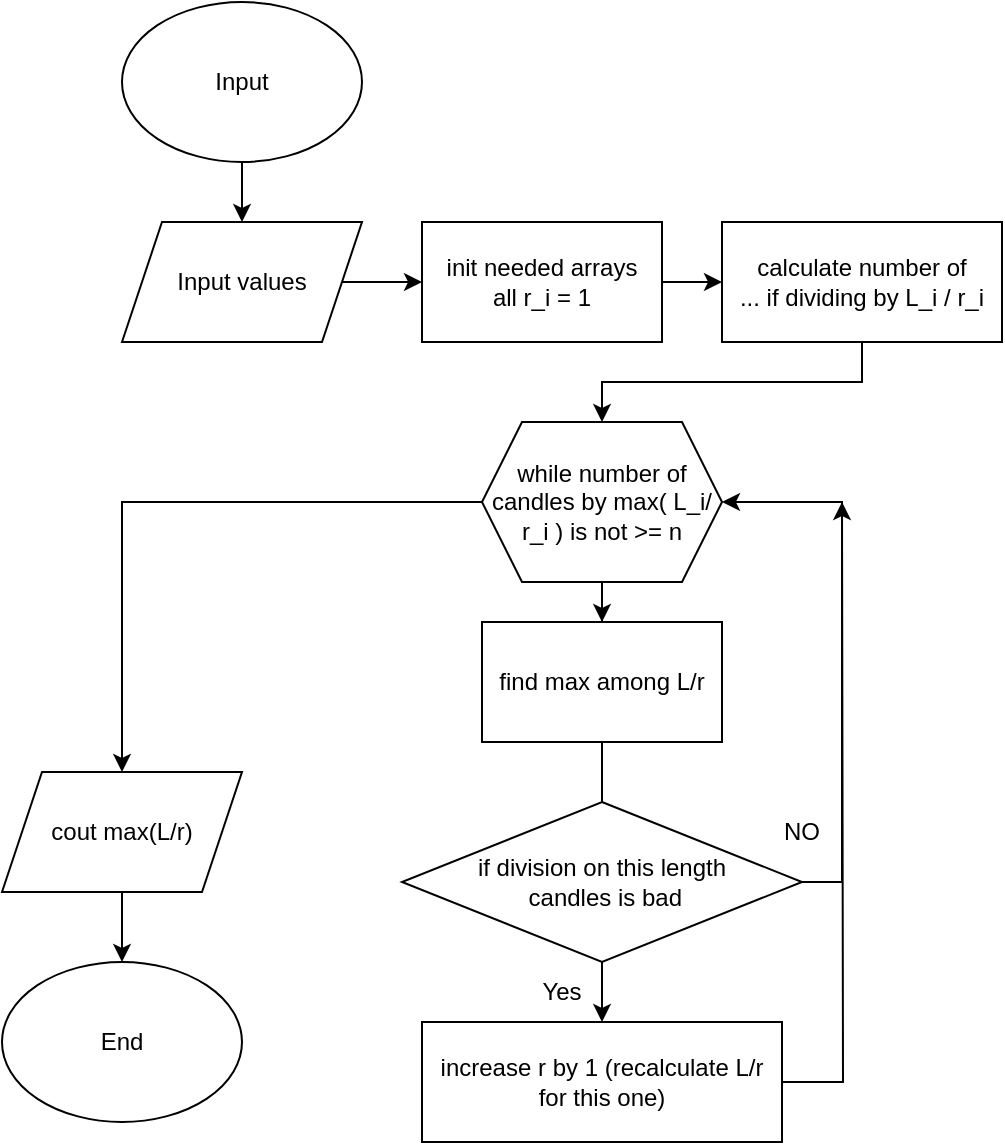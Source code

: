 <mxfile version="22.1.2" type="device">
  <diagram name="Сторінка-1" id="eJcDeiUaU-LR0d5j-0mC">
    <mxGraphModel dx="1464" dy="796" grid="1" gridSize="10" guides="1" tooltips="1" connect="1" arrows="1" fold="1" page="1" pageScale="1" pageWidth="827" pageHeight="1169" math="0" shadow="0">
      <root>
        <mxCell id="0" />
        <mxCell id="1" parent="0" />
        <mxCell id="KyLfdxKxTYJEkCAc4EI9-3" value="" style="edgeStyle=orthogonalEdgeStyle;rounded=0;orthogonalLoop=1;jettySize=auto;html=1;" edge="1" parent="1" source="KyLfdxKxTYJEkCAc4EI9-1" target="KyLfdxKxTYJEkCAc4EI9-2">
          <mxGeometry relative="1" as="geometry" />
        </mxCell>
        <mxCell id="KyLfdxKxTYJEkCAc4EI9-1" value="Input" style="ellipse;whiteSpace=wrap;html=1;" vertex="1" parent="1">
          <mxGeometry x="100" y="30" width="120" height="80" as="geometry" />
        </mxCell>
        <mxCell id="KyLfdxKxTYJEkCAc4EI9-7" value="" style="edgeStyle=orthogonalEdgeStyle;rounded=0;orthogonalLoop=1;jettySize=auto;html=1;" edge="1" parent="1" source="KyLfdxKxTYJEkCAc4EI9-2" target="KyLfdxKxTYJEkCAc4EI9-5">
          <mxGeometry relative="1" as="geometry" />
        </mxCell>
        <mxCell id="KyLfdxKxTYJEkCAc4EI9-2" value="Input values" style="shape=parallelogram;perimeter=parallelogramPerimeter;whiteSpace=wrap;html=1;fixedSize=1;" vertex="1" parent="1">
          <mxGeometry x="100" y="140" width="120" height="60" as="geometry" />
        </mxCell>
        <mxCell id="KyLfdxKxTYJEkCAc4EI9-13" value="" style="edgeStyle=orthogonalEdgeStyle;rounded=0;orthogonalLoop=1;jettySize=auto;html=1;" edge="1" parent="1" source="KyLfdxKxTYJEkCAc4EI9-4" target="KyLfdxKxTYJEkCAc4EI9-12">
          <mxGeometry relative="1" as="geometry" />
        </mxCell>
        <mxCell id="KyLfdxKxTYJEkCAc4EI9-26" style="edgeStyle=orthogonalEdgeStyle;rounded=0;orthogonalLoop=1;jettySize=auto;html=1;" edge="1" parent="1" source="KyLfdxKxTYJEkCAc4EI9-4" target="KyLfdxKxTYJEkCAc4EI9-24">
          <mxGeometry relative="1" as="geometry" />
        </mxCell>
        <mxCell id="KyLfdxKxTYJEkCAc4EI9-4" value="while number of&lt;br&gt;candles by max( L_i/ r_i ) is not &amp;gt;= n" style="shape=hexagon;perimeter=hexagonPerimeter2;whiteSpace=wrap;html=1;fixedSize=1;" vertex="1" parent="1">
          <mxGeometry x="280" y="240" width="120" height="80" as="geometry" />
        </mxCell>
        <mxCell id="KyLfdxKxTYJEkCAc4EI9-10" value="" style="edgeStyle=orthogonalEdgeStyle;rounded=0;orthogonalLoop=1;jettySize=auto;html=1;" edge="1" parent="1" source="KyLfdxKxTYJEkCAc4EI9-5" target="KyLfdxKxTYJEkCAc4EI9-8">
          <mxGeometry relative="1" as="geometry" />
        </mxCell>
        <mxCell id="KyLfdxKxTYJEkCAc4EI9-5" value="init needed arrays&lt;br&gt;all r_i = 1" style="rounded=0;whiteSpace=wrap;html=1;" vertex="1" parent="1">
          <mxGeometry x="250" y="140" width="120" height="60" as="geometry" />
        </mxCell>
        <mxCell id="KyLfdxKxTYJEkCAc4EI9-11" style="edgeStyle=orthogonalEdgeStyle;rounded=0;orthogonalLoop=1;jettySize=auto;html=1;" edge="1" parent="1" source="KyLfdxKxTYJEkCAc4EI9-8" target="KyLfdxKxTYJEkCAc4EI9-4">
          <mxGeometry relative="1" as="geometry" />
        </mxCell>
        <mxCell id="KyLfdxKxTYJEkCAc4EI9-8" value="calculate number of&lt;br&gt;... if dividing by L_i / r_i" style="rounded=0;whiteSpace=wrap;html=1;" vertex="1" parent="1">
          <mxGeometry x="400" y="140" width="140" height="60" as="geometry" />
        </mxCell>
        <mxCell id="KyLfdxKxTYJEkCAc4EI9-15" value="" style="edgeStyle=orthogonalEdgeStyle;rounded=0;orthogonalLoop=1;jettySize=auto;html=1;" edge="1" parent="1" source="KyLfdxKxTYJEkCAc4EI9-12" target="KyLfdxKxTYJEkCAc4EI9-14">
          <mxGeometry relative="1" as="geometry" />
        </mxCell>
        <mxCell id="KyLfdxKxTYJEkCAc4EI9-12" value="find max among L/r" style="rounded=0;whiteSpace=wrap;html=1;" vertex="1" parent="1">
          <mxGeometry x="280" y="340" width="120" height="60" as="geometry" />
        </mxCell>
        <mxCell id="KyLfdxKxTYJEkCAc4EI9-22" style="edgeStyle=orthogonalEdgeStyle;rounded=0;orthogonalLoop=1;jettySize=auto;html=1;" edge="1" parent="1" source="KyLfdxKxTYJEkCAc4EI9-14">
          <mxGeometry relative="1" as="geometry">
            <mxPoint x="460" y="280" as="targetPoint" />
          </mxGeometry>
        </mxCell>
        <mxCell id="KyLfdxKxTYJEkCAc4EI9-14" value="increase r by 1 (recalculate L/r for this one)" style="rounded=0;whiteSpace=wrap;html=1;" vertex="1" parent="1">
          <mxGeometry x="250" y="540" width="180" height="60" as="geometry" />
        </mxCell>
        <mxCell id="KyLfdxKxTYJEkCAc4EI9-19" style="edgeStyle=orthogonalEdgeStyle;rounded=0;orthogonalLoop=1;jettySize=auto;html=1;exitX=1;exitY=0.5;exitDx=0;exitDy=0;entryX=1;entryY=0.5;entryDx=0;entryDy=0;" edge="1" parent="1" source="KyLfdxKxTYJEkCAc4EI9-16" target="KyLfdxKxTYJEkCAc4EI9-4">
          <mxGeometry relative="1" as="geometry" />
        </mxCell>
        <mxCell id="KyLfdxKxTYJEkCAc4EI9-16" value="if division on this length&lt;br&gt;&amp;nbsp;candles is bad" style="rhombus;whiteSpace=wrap;html=1;" vertex="1" parent="1">
          <mxGeometry x="240" y="430" width="200" height="80" as="geometry" />
        </mxCell>
        <mxCell id="KyLfdxKxTYJEkCAc4EI9-18" value="Yes" style="text;html=1;strokeColor=none;fillColor=none;align=center;verticalAlign=middle;whiteSpace=wrap;rounded=0;" vertex="1" parent="1">
          <mxGeometry x="290" y="510" width="60" height="30" as="geometry" />
        </mxCell>
        <mxCell id="KyLfdxKxTYJEkCAc4EI9-20" value="NO" style="text;html=1;strokeColor=none;fillColor=none;align=center;verticalAlign=middle;whiteSpace=wrap;rounded=0;" vertex="1" parent="1">
          <mxGeometry x="410" y="430" width="60" height="30" as="geometry" />
        </mxCell>
        <mxCell id="KyLfdxKxTYJEkCAc4EI9-27" value="" style="edgeStyle=orthogonalEdgeStyle;rounded=0;orthogonalLoop=1;jettySize=auto;html=1;" edge="1" parent="1" source="KyLfdxKxTYJEkCAc4EI9-24" target="KyLfdxKxTYJEkCAc4EI9-25">
          <mxGeometry relative="1" as="geometry" />
        </mxCell>
        <mxCell id="KyLfdxKxTYJEkCAc4EI9-24" value="cout max(L/r)" style="shape=parallelogram;perimeter=parallelogramPerimeter;whiteSpace=wrap;html=1;fixedSize=1;" vertex="1" parent="1">
          <mxGeometry x="40" y="415" width="120" height="60" as="geometry" />
        </mxCell>
        <mxCell id="KyLfdxKxTYJEkCAc4EI9-25" value="End" style="ellipse;whiteSpace=wrap;html=1;" vertex="1" parent="1">
          <mxGeometry x="40" y="510" width="120" height="80" as="geometry" />
        </mxCell>
      </root>
    </mxGraphModel>
  </diagram>
</mxfile>
